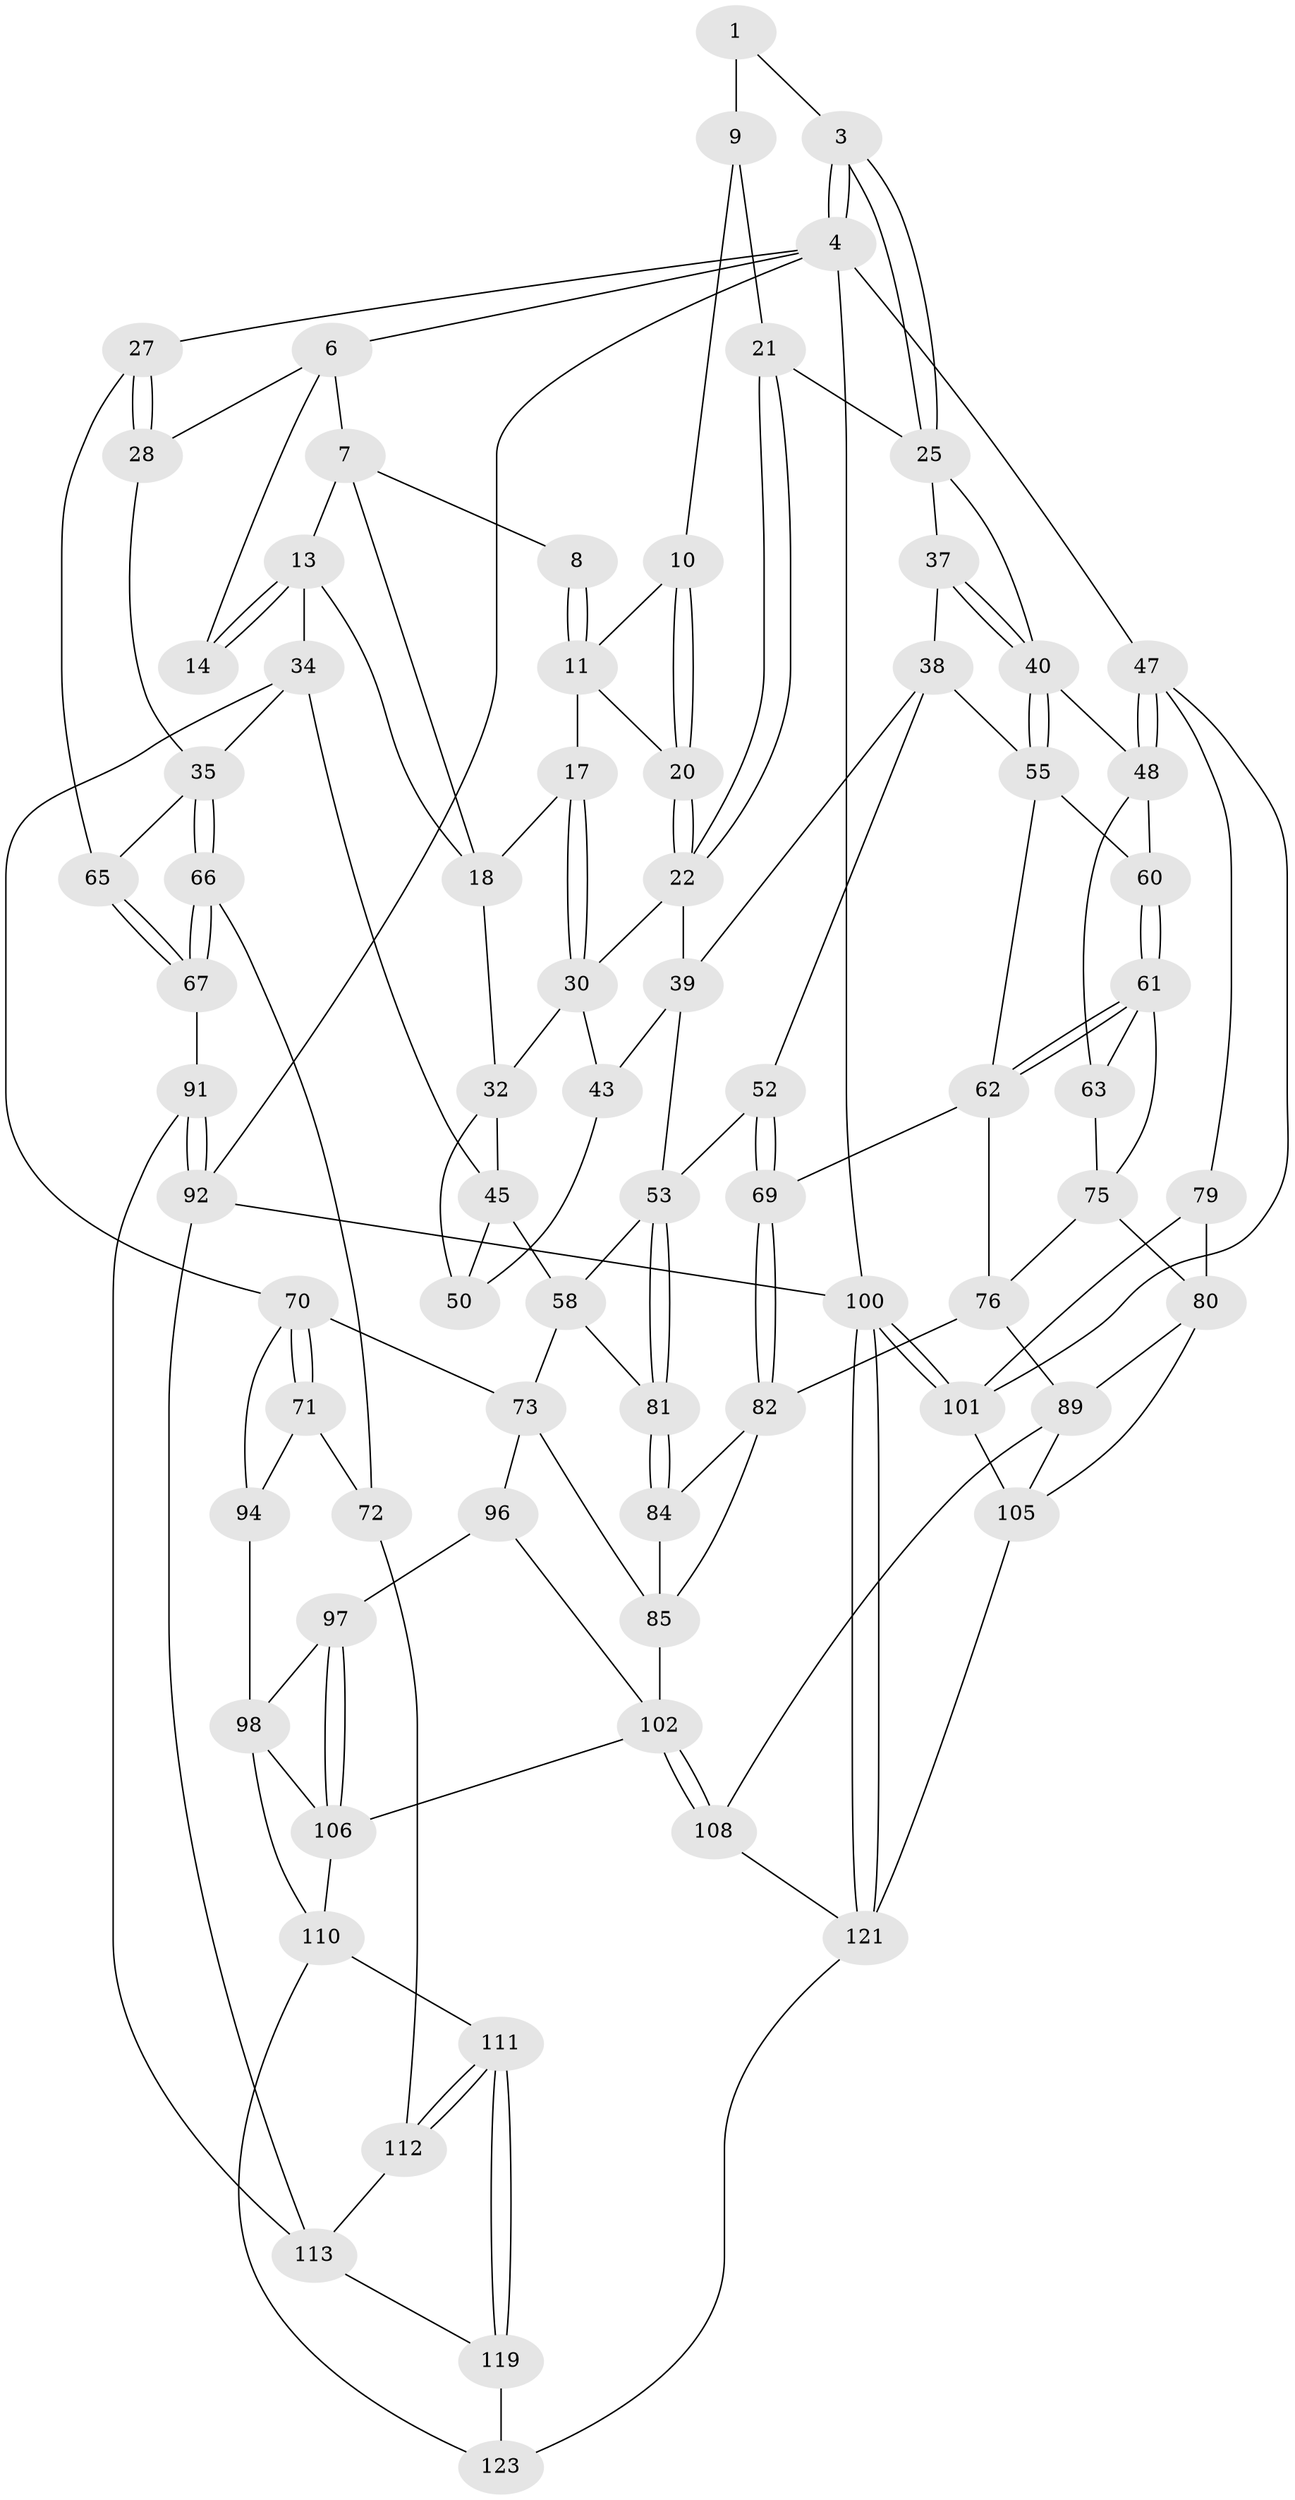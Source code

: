 // Generated by graph-tools (version 1.1) at 2025/52/02/27/25 19:52:43]
// undirected, 76 vertices, 163 edges
graph export_dot {
graph [start="1"]
  node [color=gray90,style=filled];
  1 [pos="+0.5481104349605261+0",super="+2"];
  3 [pos="+1+0"];
  4 [pos="+1+0",super="+5"];
  6 [pos="+0.1796546349361055+0",super="+15"];
  7 [pos="+0.36039296284990463+0",super="+12"];
  8 [pos="+0.5361039581018594+0"];
  9 [pos="+0.6016796961038385+0.0988507112049039",super="+19"];
  10 [pos="+0.5363103572739578+0.10925911876623348"];
  11 [pos="+0.5167875303314772+0.03773663995708239",super="+16"];
  13 [pos="+0.16939154518719785+0.16966621035896176",super="+24"];
  14 [pos="+0.1439730961110515+0.15625305359975758"];
  17 [pos="+0.41189181738335207+0.1692875710632784"];
  18 [pos="+0.36325350227002307+0.13409030437629887",super="+23"];
  20 [pos="+0.5326005270445646+0.11862386092999624"];
  21 [pos="+0.6542599095177609+0.19289814350132345"];
  22 [pos="+0.596891570019788+0.2299784591209402",super="+29"];
  25 [pos="+0.8218101998425602+0.26417726813985315",super="+26"];
  27 [pos="+0+0"];
  28 [pos="+0+0",super="+33"];
  30 [pos="+0.43111330902228595+0.2084927819386142",super="+31"];
  32 [pos="+0.3543624933261989+0.32458614042691214",super="+44"];
  34 [pos="+0.1648674964256058+0.38762477600971573",super="+46"];
  35 [pos="+0.1279070342947707+0.38432177181815863",super="+36"];
  37 [pos="+0.6967444890260726+0.2980588084997048"];
  38 [pos="+0.6168171143746204+0.3384568047113496",super="+51"];
  39 [pos="+0.5827888937114666+0.30081025589502497",super="+42"];
  40 [pos="+0.7473201652997633+0.3643532355094254",super="+41"];
  43 [pos="+0.479970902242138+0.36440578565023"];
  45 [pos="+0.30639165269610963+0.39187889882268756",super="+57"];
  47 [pos="+1+0.4111031096890673",super="+78"];
  48 [pos="+0.9799561607886168+0.4254728542371026",super="+49"];
  50 [pos="+0.4151525347293075+0.38703069443177623"];
  52 [pos="+0.6147552161887782+0.48655228098493064"];
  53 [pos="+0.611534124089841+0.48792358952811343",super="+54"];
  55 [pos="+0.7258229704442734+0.4016498771286478",super="+56"];
  58 [pos="+0.4054722388010841+0.5029074280211603",super="+59"];
  60 [pos="+0.8504644031643934+0.4372260295651694"];
  61 [pos="+0.8241492674250892+0.5010522317394566",super="+64"];
  62 [pos="+0.7627024601583023+0.5088332328501367",super="+68"];
  63 [pos="+0.9085712708153678+0.5144953506871704"];
  65 [pos="+0+0.3051065576783855"];
  66 [pos="+0+0.609284540637452"];
  67 [pos="+0+0.6202774715040222",super="+90"];
  69 [pos="+0.6926523457983008+0.5745075956305485"];
  70 [pos="+0.17429748712378168+0.5436054209415289",super="+74"];
  71 [pos="+0.14014656202651687+0.5938100573853999",super="+95"];
  72 [pos="+0.08363186734461668+0.6202616840005141",super="+109"];
  73 [pos="+0.38132918876735344+0.5729523233593816",super="+86"];
  75 [pos="+0.8411128138297846+0.5545105498123069",super="+77"];
  76 [pos="+0.7837622562157295+0.5810074639993814",super="+87"];
  79 [pos="+0.9379300065135735+0.6333063151050423"];
  80 [pos="+0.9073179041860172+0.6368028291673432",super="+88"];
  81 [pos="+0.5866736342027921+0.5202298058966695"];
  82 [pos="+0.6953892246300553+0.635506944629378",super="+83"];
  84 [pos="+0.5654179307705208+0.6035285050384129"];
  85 [pos="+0.44794697468413874+0.6070897002649527",super="+93"];
  89 [pos="+0.7784483156837683+0.6816796460326419",super="+107"];
  91 [pos="+0+1",super="+114"];
  92 [pos="+0+1"];
  94 [pos="+0.26757272678647875+0.7150715546143397"];
  96 [pos="+0.41446880281364673+0.6651916603570234"];
  97 [pos="+0.37994952701757073+0.7093671365559515"];
  98 [pos="+0.3001894821912179+0.7548449964258862",super="+99"];
  100 [pos="+1+1"];
  101 [pos="+1+0.9537699828286359",super="+104"];
  102 [pos="+0.5625106986686151+0.8214232084030862",super="+103"];
  105 [pos="+0.8873279442531383+0.782879152828207",super="+115"];
  106 [pos="+0.42536672345819554+0.8485427328516099",super="+116"];
  108 [pos="+0.6054854953092004+0.8556224989146235"];
  110 [pos="+0.18170703435150837+0.8821985040429916",super="+117"];
  111 [pos="+0.17681905220417965+0.8824700355182089"];
  112 [pos="+0.12222271857377756+0.8243123230243102"];
  113 [pos="+0.11654466496308806+0.8254294362878954",super="+118"];
  119 [pos="+0.17540190297569602+0.8876945845569659",super="+120"];
  121 [pos="+1+1",super="+122"];
  123 [pos="+0.3711956798342649+1",super="+124"];
  1 -- 9 [weight=2];
  1 -- 3;
  3 -- 4;
  3 -- 4;
  3 -- 25;
  3 -- 25;
  4 -- 47;
  4 -- 100;
  4 -- 27;
  4 -- 6;
  4 -- 92;
  6 -- 7;
  6 -- 28;
  6 -- 14;
  7 -- 8;
  7 -- 18;
  7 -- 13;
  8 -- 11;
  8 -- 11;
  9 -- 10;
  9 -- 21;
  10 -- 11;
  10 -- 20;
  10 -- 20;
  11 -- 17;
  11 -- 20;
  13 -- 14;
  13 -- 14;
  13 -- 34;
  13 -- 18;
  17 -- 18;
  17 -- 30;
  17 -- 30;
  18 -- 32;
  20 -- 22;
  20 -- 22;
  21 -- 22;
  21 -- 22;
  21 -- 25;
  22 -- 39;
  22 -- 30;
  25 -- 40;
  25 -- 37;
  27 -- 28;
  27 -- 28;
  27 -- 65;
  28 -- 35;
  30 -- 32;
  30 -- 43;
  32 -- 50;
  32 -- 45;
  34 -- 35;
  34 -- 45;
  34 -- 70;
  35 -- 66;
  35 -- 66;
  35 -- 65;
  37 -- 38;
  37 -- 40;
  37 -- 40;
  38 -- 39;
  38 -- 52;
  38 -- 55;
  39 -- 43;
  39 -- 53;
  40 -- 55;
  40 -- 55;
  40 -- 48;
  43 -- 50;
  45 -- 50;
  45 -- 58;
  47 -- 48;
  47 -- 48;
  47 -- 101;
  47 -- 79;
  48 -- 63;
  48 -- 60;
  52 -- 53;
  52 -- 69;
  52 -- 69;
  53 -- 81;
  53 -- 81;
  53 -- 58;
  55 -- 60;
  55 -- 62;
  58 -- 81;
  58 -- 73;
  60 -- 61;
  60 -- 61;
  61 -- 62;
  61 -- 62;
  61 -- 75;
  61 -- 63;
  62 -- 76;
  62 -- 69;
  63 -- 75;
  65 -- 67;
  65 -- 67;
  66 -- 67;
  66 -- 67;
  66 -- 72;
  67 -- 91 [weight=2];
  69 -- 82;
  69 -- 82;
  70 -- 71;
  70 -- 71;
  70 -- 73;
  70 -- 94;
  71 -- 72 [weight=2];
  71 -- 94;
  72 -- 112;
  73 -- 96;
  73 -- 85;
  75 -- 76;
  75 -- 80;
  76 -- 89;
  76 -- 82;
  79 -- 80;
  79 -- 101;
  80 -- 89;
  80 -- 105;
  81 -- 84;
  81 -- 84;
  82 -- 84;
  82 -- 85;
  84 -- 85;
  85 -- 102;
  89 -- 108;
  89 -- 105;
  91 -- 92;
  91 -- 92;
  91 -- 113;
  92 -- 100;
  92 -- 113;
  94 -- 98;
  96 -- 97;
  96 -- 102;
  97 -- 98;
  97 -- 106;
  97 -- 106;
  98 -- 106;
  98 -- 110;
  100 -- 101;
  100 -- 101;
  100 -- 121;
  100 -- 121;
  101 -- 105;
  102 -- 108;
  102 -- 108;
  102 -- 106;
  105 -- 121;
  106 -- 110;
  108 -- 121;
  110 -- 111;
  110 -- 123;
  111 -- 112;
  111 -- 112;
  111 -- 119;
  111 -- 119;
  112 -- 113;
  113 -- 119;
  119 -- 123 [weight=2];
  121 -- 123;
}
